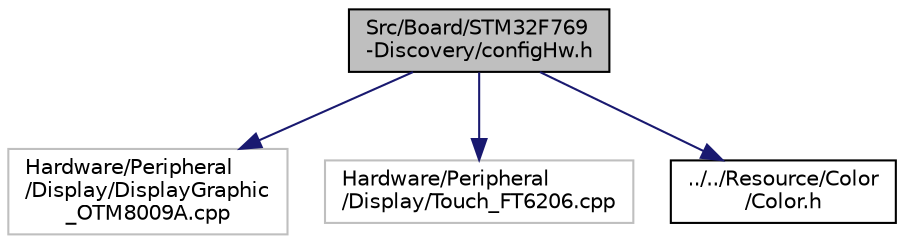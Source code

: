 digraph "Src/Board/STM32F769-Discovery/configHw.h"
{
 // LATEX_PDF_SIZE
  edge [fontname="Helvetica",fontsize="10",labelfontname="Helvetica",labelfontsize="10"];
  node [fontname="Helvetica",fontsize="10",shape=record];
  Node1 [label="Src/Board/STM32F769\l-Discovery/configHw.h",height=0.2,width=0.4,color="black", fillcolor="grey75", style="filled", fontcolor="black",tooltip="Board specific configuration."];
  Node1 -> Node2 [color="midnightblue",fontsize="10",style="solid",fontname="Helvetica"];
  Node2 [label="Hardware/Peripheral\l/Display/DisplayGraphic\l_OTM8009A.cpp",height=0.2,width=0.4,color="grey75", fillcolor="white", style="filled",tooltip=" "];
  Node1 -> Node3 [color="midnightblue",fontsize="10",style="solid",fontname="Helvetica"];
  Node3 [label="Hardware/Peripheral\l/Display/Touch_FT6206.cpp",height=0.2,width=0.4,color="grey75", fillcolor="white", style="filled",tooltip=" "];
  Node1 -> Node4 [color="midnightblue",fontsize="10",style="solid",fontname="Helvetica"];
  Node4 [label="../../Resource/Color\l/Color.h",height=0.2,width=0.4,color="black", fillcolor="white", style="filled",URL="$Color_8h.html",tooltip=" "];
}
